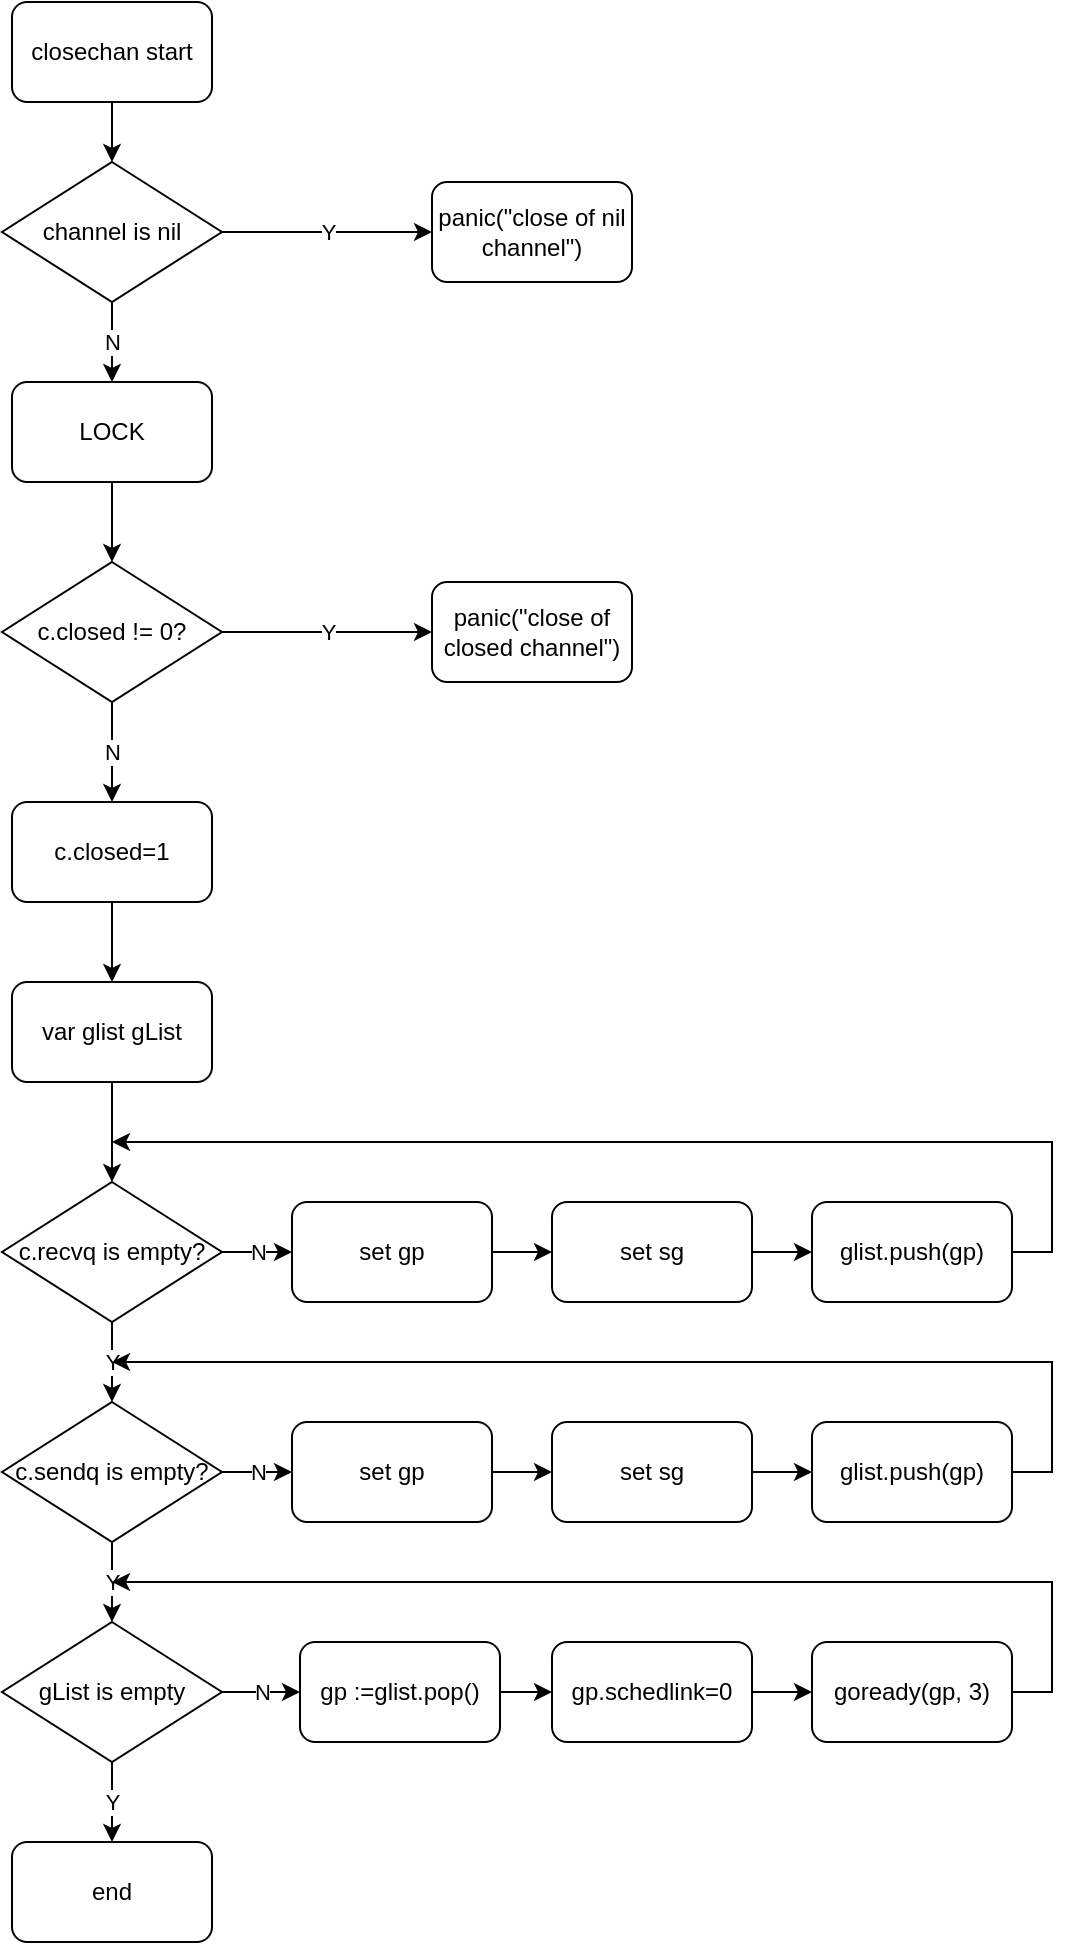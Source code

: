 <mxfile version="15.5.1" type="github">
  <diagram id="uMo91K_cIclCSR_WbYvM" name="第 1 页">
    <mxGraphModel dx="1038" dy="547" grid="1" gridSize="10" guides="1" tooltips="1" connect="1" arrows="1" fold="1" page="1" pageScale="1" pageWidth="827" pageHeight="1169" math="0" shadow="0">
      <root>
        <mxCell id="0" />
        <mxCell id="1" parent="0" />
        <mxCell id="gdIUitbwl2ph-0HCh6gZ-14" value="Y" style="edgeStyle=orthogonalEdgeStyle;rounded=0;orthogonalLoop=1;jettySize=auto;html=1;" edge="1" parent="1" source="gdIUitbwl2ph-0HCh6gZ-2" target="gdIUitbwl2ph-0HCh6gZ-13">
          <mxGeometry relative="1" as="geometry" />
        </mxCell>
        <mxCell id="gdIUitbwl2ph-0HCh6gZ-15" value="N" style="edgeStyle=orthogonalEdgeStyle;rounded=0;orthogonalLoop=1;jettySize=auto;html=1;entryX=0.5;entryY=0;entryDx=0;entryDy=0;" edge="1" parent="1" source="gdIUitbwl2ph-0HCh6gZ-2" target="gdIUitbwl2ph-0HCh6gZ-9">
          <mxGeometry relative="1" as="geometry" />
        </mxCell>
        <mxCell id="gdIUitbwl2ph-0HCh6gZ-2" value="c.closed != 0?" style="rhombus;whiteSpace=wrap;html=1;" vertex="1" parent="1">
          <mxGeometry x="265" y="410" width="110" height="70" as="geometry" />
        </mxCell>
        <mxCell id="gdIUitbwl2ph-0HCh6gZ-49" value="" style="edgeStyle=orthogonalEdgeStyle;rounded=0;orthogonalLoop=1;jettySize=auto;html=1;" edge="1" parent="1" source="gdIUitbwl2ph-0HCh6gZ-3" target="gdIUitbwl2ph-0HCh6gZ-5">
          <mxGeometry relative="1" as="geometry" />
        </mxCell>
        <mxCell id="gdIUitbwl2ph-0HCh6gZ-3" value="closechan start" style="rounded=1;whiteSpace=wrap;html=1;" vertex="1" parent="1">
          <mxGeometry x="270" y="130" width="100" height="50" as="geometry" />
        </mxCell>
        <mxCell id="gdIUitbwl2ph-0HCh6gZ-4" value="panic(&quot;close of nil channel&quot;)" style="rounded=1;whiteSpace=wrap;html=1;" vertex="1" parent="1">
          <mxGeometry x="480" y="220" width="100" height="50" as="geometry" />
        </mxCell>
        <mxCell id="gdIUitbwl2ph-0HCh6gZ-6" value="Y" style="edgeStyle=orthogonalEdgeStyle;rounded=0;orthogonalLoop=1;jettySize=auto;html=1;" edge="1" parent="1" source="gdIUitbwl2ph-0HCh6gZ-5" target="gdIUitbwl2ph-0HCh6gZ-4">
          <mxGeometry relative="1" as="geometry" />
        </mxCell>
        <mxCell id="gdIUitbwl2ph-0HCh6gZ-8" value="N" style="edgeStyle=orthogonalEdgeStyle;rounded=0;orthogonalLoop=1;jettySize=auto;html=1;" edge="1" parent="1" source="gdIUitbwl2ph-0HCh6gZ-5" target="gdIUitbwl2ph-0HCh6gZ-7">
          <mxGeometry relative="1" as="geometry" />
        </mxCell>
        <mxCell id="gdIUitbwl2ph-0HCh6gZ-5" value="channel is nil" style="rhombus;whiteSpace=wrap;html=1;" vertex="1" parent="1">
          <mxGeometry x="265" y="210" width="110" height="70" as="geometry" />
        </mxCell>
        <mxCell id="gdIUitbwl2ph-0HCh6gZ-16" style="edgeStyle=orthogonalEdgeStyle;rounded=0;orthogonalLoop=1;jettySize=auto;html=1;" edge="1" parent="1" source="gdIUitbwl2ph-0HCh6gZ-7" target="gdIUitbwl2ph-0HCh6gZ-2">
          <mxGeometry relative="1" as="geometry" />
        </mxCell>
        <mxCell id="gdIUitbwl2ph-0HCh6gZ-7" value="LOCK" style="rounded=1;whiteSpace=wrap;html=1;" vertex="1" parent="1">
          <mxGeometry x="270" y="320" width="100" height="50" as="geometry" />
        </mxCell>
        <mxCell id="gdIUitbwl2ph-0HCh6gZ-12" style="edgeStyle=orthogonalEdgeStyle;rounded=0;orthogonalLoop=1;jettySize=auto;html=1;" edge="1" parent="1" source="gdIUitbwl2ph-0HCh6gZ-9" target="gdIUitbwl2ph-0HCh6gZ-11">
          <mxGeometry relative="1" as="geometry" />
        </mxCell>
        <mxCell id="gdIUitbwl2ph-0HCh6gZ-9" value="c.closed=1" style="rounded=1;whiteSpace=wrap;html=1;" vertex="1" parent="1">
          <mxGeometry x="270" y="530" width="100" height="50" as="geometry" />
        </mxCell>
        <mxCell id="gdIUitbwl2ph-0HCh6gZ-18" style="edgeStyle=orthogonalEdgeStyle;rounded=0;orthogonalLoop=1;jettySize=auto;html=1;" edge="1" parent="1" source="gdIUitbwl2ph-0HCh6gZ-11" target="gdIUitbwl2ph-0HCh6gZ-17">
          <mxGeometry relative="1" as="geometry" />
        </mxCell>
        <mxCell id="gdIUitbwl2ph-0HCh6gZ-11" value="var glist gList" style="rounded=1;whiteSpace=wrap;html=1;" vertex="1" parent="1">
          <mxGeometry x="270" y="620" width="100" height="50" as="geometry" />
        </mxCell>
        <mxCell id="gdIUitbwl2ph-0HCh6gZ-13" value="panic(&quot;close of closed channel&quot;)" style="rounded=1;whiteSpace=wrap;html=1;" vertex="1" parent="1">
          <mxGeometry x="480" y="420" width="100" height="50" as="geometry" />
        </mxCell>
        <mxCell id="gdIUitbwl2ph-0HCh6gZ-20" value="N" style="edgeStyle=orthogonalEdgeStyle;rounded=0;orthogonalLoop=1;jettySize=auto;html=1;entryX=0;entryY=0.5;entryDx=0;entryDy=0;" edge="1" parent="1" source="gdIUitbwl2ph-0HCh6gZ-17">
          <mxGeometry relative="1" as="geometry">
            <mxPoint x="410" y="755" as="targetPoint" />
          </mxGeometry>
        </mxCell>
        <mxCell id="gdIUitbwl2ph-0HCh6gZ-30" value="Y" style="edgeStyle=orthogonalEdgeStyle;rounded=0;orthogonalLoop=1;jettySize=auto;html=1;" edge="1" parent="1" source="gdIUitbwl2ph-0HCh6gZ-17" target="gdIUitbwl2ph-0HCh6gZ-29">
          <mxGeometry relative="1" as="geometry" />
        </mxCell>
        <mxCell id="gdIUitbwl2ph-0HCh6gZ-17" value="c.recvq is empty?" style="rhombus;whiteSpace=wrap;html=1;" vertex="1" parent="1">
          <mxGeometry x="265" y="720" width="110" height="70" as="geometry" />
        </mxCell>
        <mxCell id="gdIUitbwl2ph-0HCh6gZ-26" value="" style="edgeStyle=orthogonalEdgeStyle;rounded=0;orthogonalLoop=1;jettySize=auto;html=1;" edge="1" parent="1" source="gdIUitbwl2ph-0HCh6gZ-23" target="gdIUitbwl2ph-0HCh6gZ-24">
          <mxGeometry relative="1" as="geometry" />
        </mxCell>
        <mxCell id="gdIUitbwl2ph-0HCh6gZ-23" value="set gp" style="rounded=1;whiteSpace=wrap;html=1;" vertex="1" parent="1">
          <mxGeometry x="410" y="730" width="100" height="50" as="geometry" />
        </mxCell>
        <mxCell id="gdIUitbwl2ph-0HCh6gZ-27" value="" style="edgeStyle=orthogonalEdgeStyle;rounded=0;orthogonalLoop=1;jettySize=auto;html=1;" edge="1" parent="1" source="gdIUitbwl2ph-0HCh6gZ-24" target="gdIUitbwl2ph-0HCh6gZ-25">
          <mxGeometry relative="1" as="geometry" />
        </mxCell>
        <mxCell id="gdIUitbwl2ph-0HCh6gZ-24" value="set sg" style="rounded=1;whiteSpace=wrap;html=1;" vertex="1" parent="1">
          <mxGeometry x="540" y="730" width="100" height="50" as="geometry" />
        </mxCell>
        <mxCell id="gdIUitbwl2ph-0HCh6gZ-28" style="edgeStyle=orthogonalEdgeStyle;rounded=0;orthogonalLoop=1;jettySize=auto;html=1;" edge="1" parent="1" source="gdIUitbwl2ph-0HCh6gZ-25">
          <mxGeometry relative="1" as="geometry">
            <mxPoint x="320" y="700" as="targetPoint" />
            <Array as="points">
              <mxPoint x="790" y="755" />
              <mxPoint x="790" y="700" />
            </Array>
          </mxGeometry>
        </mxCell>
        <mxCell id="gdIUitbwl2ph-0HCh6gZ-25" value="glist.push(gp)" style="rounded=1;whiteSpace=wrap;html=1;" vertex="1" parent="1">
          <mxGeometry x="670" y="730" width="100" height="50" as="geometry" />
        </mxCell>
        <mxCell id="gdIUitbwl2ph-0HCh6gZ-36" value="N" style="edgeStyle=orthogonalEdgeStyle;rounded=0;orthogonalLoop=1;jettySize=auto;html=1;" edge="1" parent="1" source="gdIUitbwl2ph-0HCh6gZ-29" target="gdIUitbwl2ph-0HCh6gZ-32">
          <mxGeometry relative="1" as="geometry" />
        </mxCell>
        <mxCell id="gdIUitbwl2ph-0HCh6gZ-45" value="Y" style="edgeStyle=orthogonalEdgeStyle;rounded=0;orthogonalLoop=1;jettySize=auto;html=1;" edge="1" parent="1" source="gdIUitbwl2ph-0HCh6gZ-29" target="gdIUitbwl2ph-0HCh6gZ-38">
          <mxGeometry relative="1" as="geometry" />
        </mxCell>
        <mxCell id="gdIUitbwl2ph-0HCh6gZ-29" value="c.sendq is empty?" style="rhombus;whiteSpace=wrap;html=1;" vertex="1" parent="1">
          <mxGeometry x="265" y="830" width="110" height="70" as="geometry" />
        </mxCell>
        <mxCell id="gdIUitbwl2ph-0HCh6gZ-31" value="" style="edgeStyle=orthogonalEdgeStyle;rounded=0;orthogonalLoop=1;jettySize=auto;html=1;" edge="1" parent="1" source="gdIUitbwl2ph-0HCh6gZ-32" target="gdIUitbwl2ph-0HCh6gZ-34">
          <mxGeometry relative="1" as="geometry" />
        </mxCell>
        <mxCell id="gdIUitbwl2ph-0HCh6gZ-32" value="set gp" style="rounded=1;whiteSpace=wrap;html=1;" vertex="1" parent="1">
          <mxGeometry x="410" y="840" width="100" height="50" as="geometry" />
        </mxCell>
        <mxCell id="gdIUitbwl2ph-0HCh6gZ-33" value="" style="edgeStyle=orthogonalEdgeStyle;rounded=0;orthogonalLoop=1;jettySize=auto;html=1;" edge="1" parent="1" source="gdIUitbwl2ph-0HCh6gZ-34" target="gdIUitbwl2ph-0HCh6gZ-35">
          <mxGeometry relative="1" as="geometry" />
        </mxCell>
        <mxCell id="gdIUitbwl2ph-0HCh6gZ-34" value="set sg" style="rounded=1;whiteSpace=wrap;html=1;" vertex="1" parent="1">
          <mxGeometry x="540" y="840" width="100" height="50" as="geometry" />
        </mxCell>
        <mxCell id="gdIUitbwl2ph-0HCh6gZ-37" style="edgeStyle=orthogonalEdgeStyle;rounded=0;orthogonalLoop=1;jettySize=auto;html=1;" edge="1" parent="1" source="gdIUitbwl2ph-0HCh6gZ-35">
          <mxGeometry relative="1" as="geometry">
            <mxPoint x="320" y="810" as="targetPoint" />
            <Array as="points">
              <mxPoint x="790" y="865" />
              <mxPoint x="790" y="810" />
            </Array>
          </mxGeometry>
        </mxCell>
        <mxCell id="gdIUitbwl2ph-0HCh6gZ-35" value="glist.push(gp)" style="rounded=1;whiteSpace=wrap;html=1;" vertex="1" parent="1">
          <mxGeometry x="670" y="840" width="100" height="50" as="geometry" />
        </mxCell>
        <mxCell id="gdIUitbwl2ph-0HCh6gZ-42" value="N" style="edgeStyle=orthogonalEdgeStyle;rounded=0;orthogonalLoop=1;jettySize=auto;html=1;" edge="1" parent="1" source="gdIUitbwl2ph-0HCh6gZ-38" target="gdIUitbwl2ph-0HCh6gZ-39">
          <mxGeometry relative="1" as="geometry" />
        </mxCell>
        <mxCell id="gdIUitbwl2ph-0HCh6gZ-48" value="Y" style="edgeStyle=orthogonalEdgeStyle;rounded=0;orthogonalLoop=1;jettySize=auto;html=1;" edge="1" parent="1" source="gdIUitbwl2ph-0HCh6gZ-38" target="gdIUitbwl2ph-0HCh6gZ-47">
          <mxGeometry relative="1" as="geometry" />
        </mxCell>
        <mxCell id="gdIUitbwl2ph-0HCh6gZ-38" value="gList is empty" style="rhombus;whiteSpace=wrap;html=1;" vertex="1" parent="1">
          <mxGeometry x="265" y="940" width="110" height="70" as="geometry" />
        </mxCell>
        <mxCell id="gdIUitbwl2ph-0HCh6gZ-43" value="" style="edgeStyle=orthogonalEdgeStyle;rounded=0;orthogonalLoop=1;jettySize=auto;html=1;" edge="1" parent="1" source="gdIUitbwl2ph-0HCh6gZ-39" target="gdIUitbwl2ph-0HCh6gZ-40">
          <mxGeometry relative="1" as="geometry" />
        </mxCell>
        <mxCell id="gdIUitbwl2ph-0HCh6gZ-39" value="gp :=glist.pop()" style="rounded=1;whiteSpace=wrap;html=1;" vertex="1" parent="1">
          <mxGeometry x="414" y="950" width="100" height="50" as="geometry" />
        </mxCell>
        <mxCell id="gdIUitbwl2ph-0HCh6gZ-44" value="" style="edgeStyle=orthogonalEdgeStyle;rounded=0;orthogonalLoop=1;jettySize=auto;html=1;" edge="1" parent="1" source="gdIUitbwl2ph-0HCh6gZ-40" target="gdIUitbwl2ph-0HCh6gZ-41">
          <mxGeometry relative="1" as="geometry" />
        </mxCell>
        <mxCell id="gdIUitbwl2ph-0HCh6gZ-40" value="gp.schedlink=0" style="rounded=1;whiteSpace=wrap;html=1;" vertex="1" parent="1">
          <mxGeometry x="540" y="950" width="100" height="50" as="geometry" />
        </mxCell>
        <mxCell id="gdIUitbwl2ph-0HCh6gZ-46" style="edgeStyle=orthogonalEdgeStyle;rounded=0;orthogonalLoop=1;jettySize=auto;html=1;" edge="1" parent="1" source="gdIUitbwl2ph-0HCh6gZ-41">
          <mxGeometry relative="1" as="geometry">
            <mxPoint x="320" y="920" as="targetPoint" />
            <Array as="points">
              <mxPoint x="790" y="975" />
              <mxPoint x="790" y="920" />
            </Array>
          </mxGeometry>
        </mxCell>
        <mxCell id="gdIUitbwl2ph-0HCh6gZ-41" value="goready(gp, 3)" style="rounded=1;whiteSpace=wrap;html=1;" vertex="1" parent="1">
          <mxGeometry x="670" y="950" width="100" height="50" as="geometry" />
        </mxCell>
        <mxCell id="gdIUitbwl2ph-0HCh6gZ-47" value="end" style="rounded=1;whiteSpace=wrap;html=1;" vertex="1" parent="1">
          <mxGeometry x="270" y="1050" width="100" height="50" as="geometry" />
        </mxCell>
      </root>
    </mxGraphModel>
  </diagram>
</mxfile>
